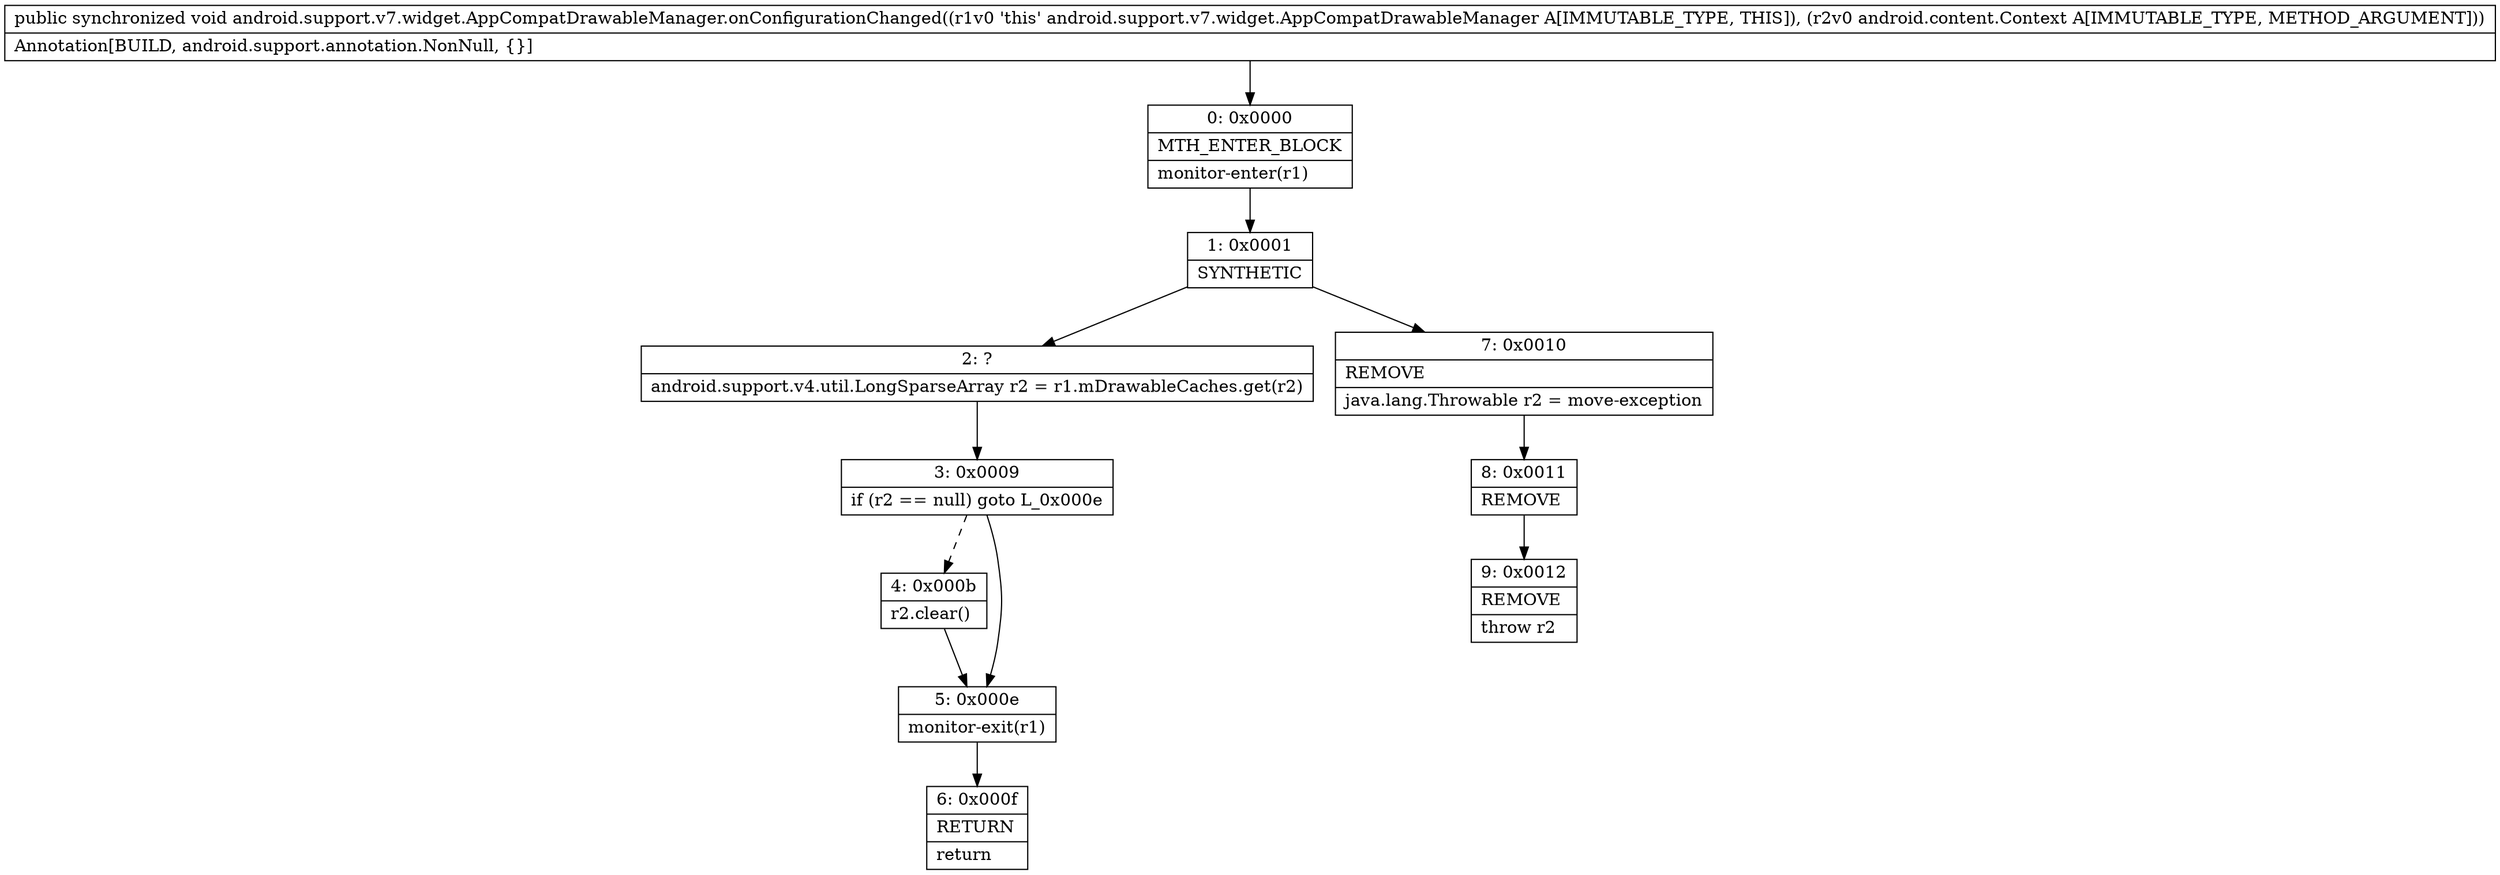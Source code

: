 digraph "CFG forandroid.support.v7.widget.AppCompatDrawableManager.onConfigurationChanged(Landroid\/content\/Context;)V" {
Node_0 [shape=record,label="{0\:\ 0x0000|MTH_ENTER_BLOCK\l|monitor\-enter(r1)\l}"];
Node_1 [shape=record,label="{1\:\ 0x0001|SYNTHETIC\l}"];
Node_2 [shape=record,label="{2\:\ ?|android.support.v4.util.LongSparseArray r2 = r1.mDrawableCaches.get(r2)\l}"];
Node_3 [shape=record,label="{3\:\ 0x0009|if (r2 == null) goto L_0x000e\l}"];
Node_4 [shape=record,label="{4\:\ 0x000b|r2.clear()\l}"];
Node_5 [shape=record,label="{5\:\ 0x000e|monitor\-exit(r1)\l}"];
Node_6 [shape=record,label="{6\:\ 0x000f|RETURN\l|return\l}"];
Node_7 [shape=record,label="{7\:\ 0x0010|REMOVE\l|java.lang.Throwable r2 = move\-exception\l}"];
Node_8 [shape=record,label="{8\:\ 0x0011|REMOVE\l}"];
Node_9 [shape=record,label="{9\:\ 0x0012|REMOVE\l|throw r2\l}"];
MethodNode[shape=record,label="{public synchronized void android.support.v7.widget.AppCompatDrawableManager.onConfigurationChanged((r1v0 'this' android.support.v7.widget.AppCompatDrawableManager A[IMMUTABLE_TYPE, THIS]), (r2v0 android.content.Context A[IMMUTABLE_TYPE, METHOD_ARGUMENT]))  | Annotation[BUILD, android.support.annotation.NonNull, \{\}]\l}"];
MethodNode -> Node_0;
Node_0 -> Node_1;
Node_1 -> Node_2;
Node_1 -> Node_7;
Node_2 -> Node_3;
Node_3 -> Node_4[style=dashed];
Node_3 -> Node_5;
Node_4 -> Node_5;
Node_5 -> Node_6;
Node_7 -> Node_8;
Node_8 -> Node_9;
}

